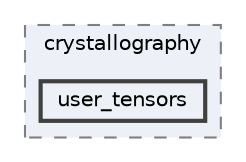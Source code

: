 digraph "/home/runner/work/neml2/neml2/include/neml2/models/crystallography/user_tensors"
{
 // LATEX_PDF_SIZE
  bgcolor="transparent";
  edge [fontname=Helvetica,fontsize=10,labelfontname=Helvetica,labelfontsize=10];
  node [fontname=Helvetica,fontsize=10,shape=box,height=0.2,width=0.4];
  compound=true
  subgraph clusterdir_f5e536c4a7e2d7022ae0241b1bc3f93d {
    graph [ bgcolor="#edf0f7", pencolor="grey50", label="crystallography", fontname=Helvetica,fontsize=10 style="filled,dashed", URL="dir_f5e536c4a7e2d7022ae0241b1bc3f93d.html",tooltip=""]
  dir_178c980e675b0acc758bde58c2c81ed0 [label="user_tensors", fillcolor="#edf0f7", color="grey25", style="filled,bold", URL="dir_178c980e675b0acc758bde58c2c81ed0.html",tooltip=""];
  }
}
